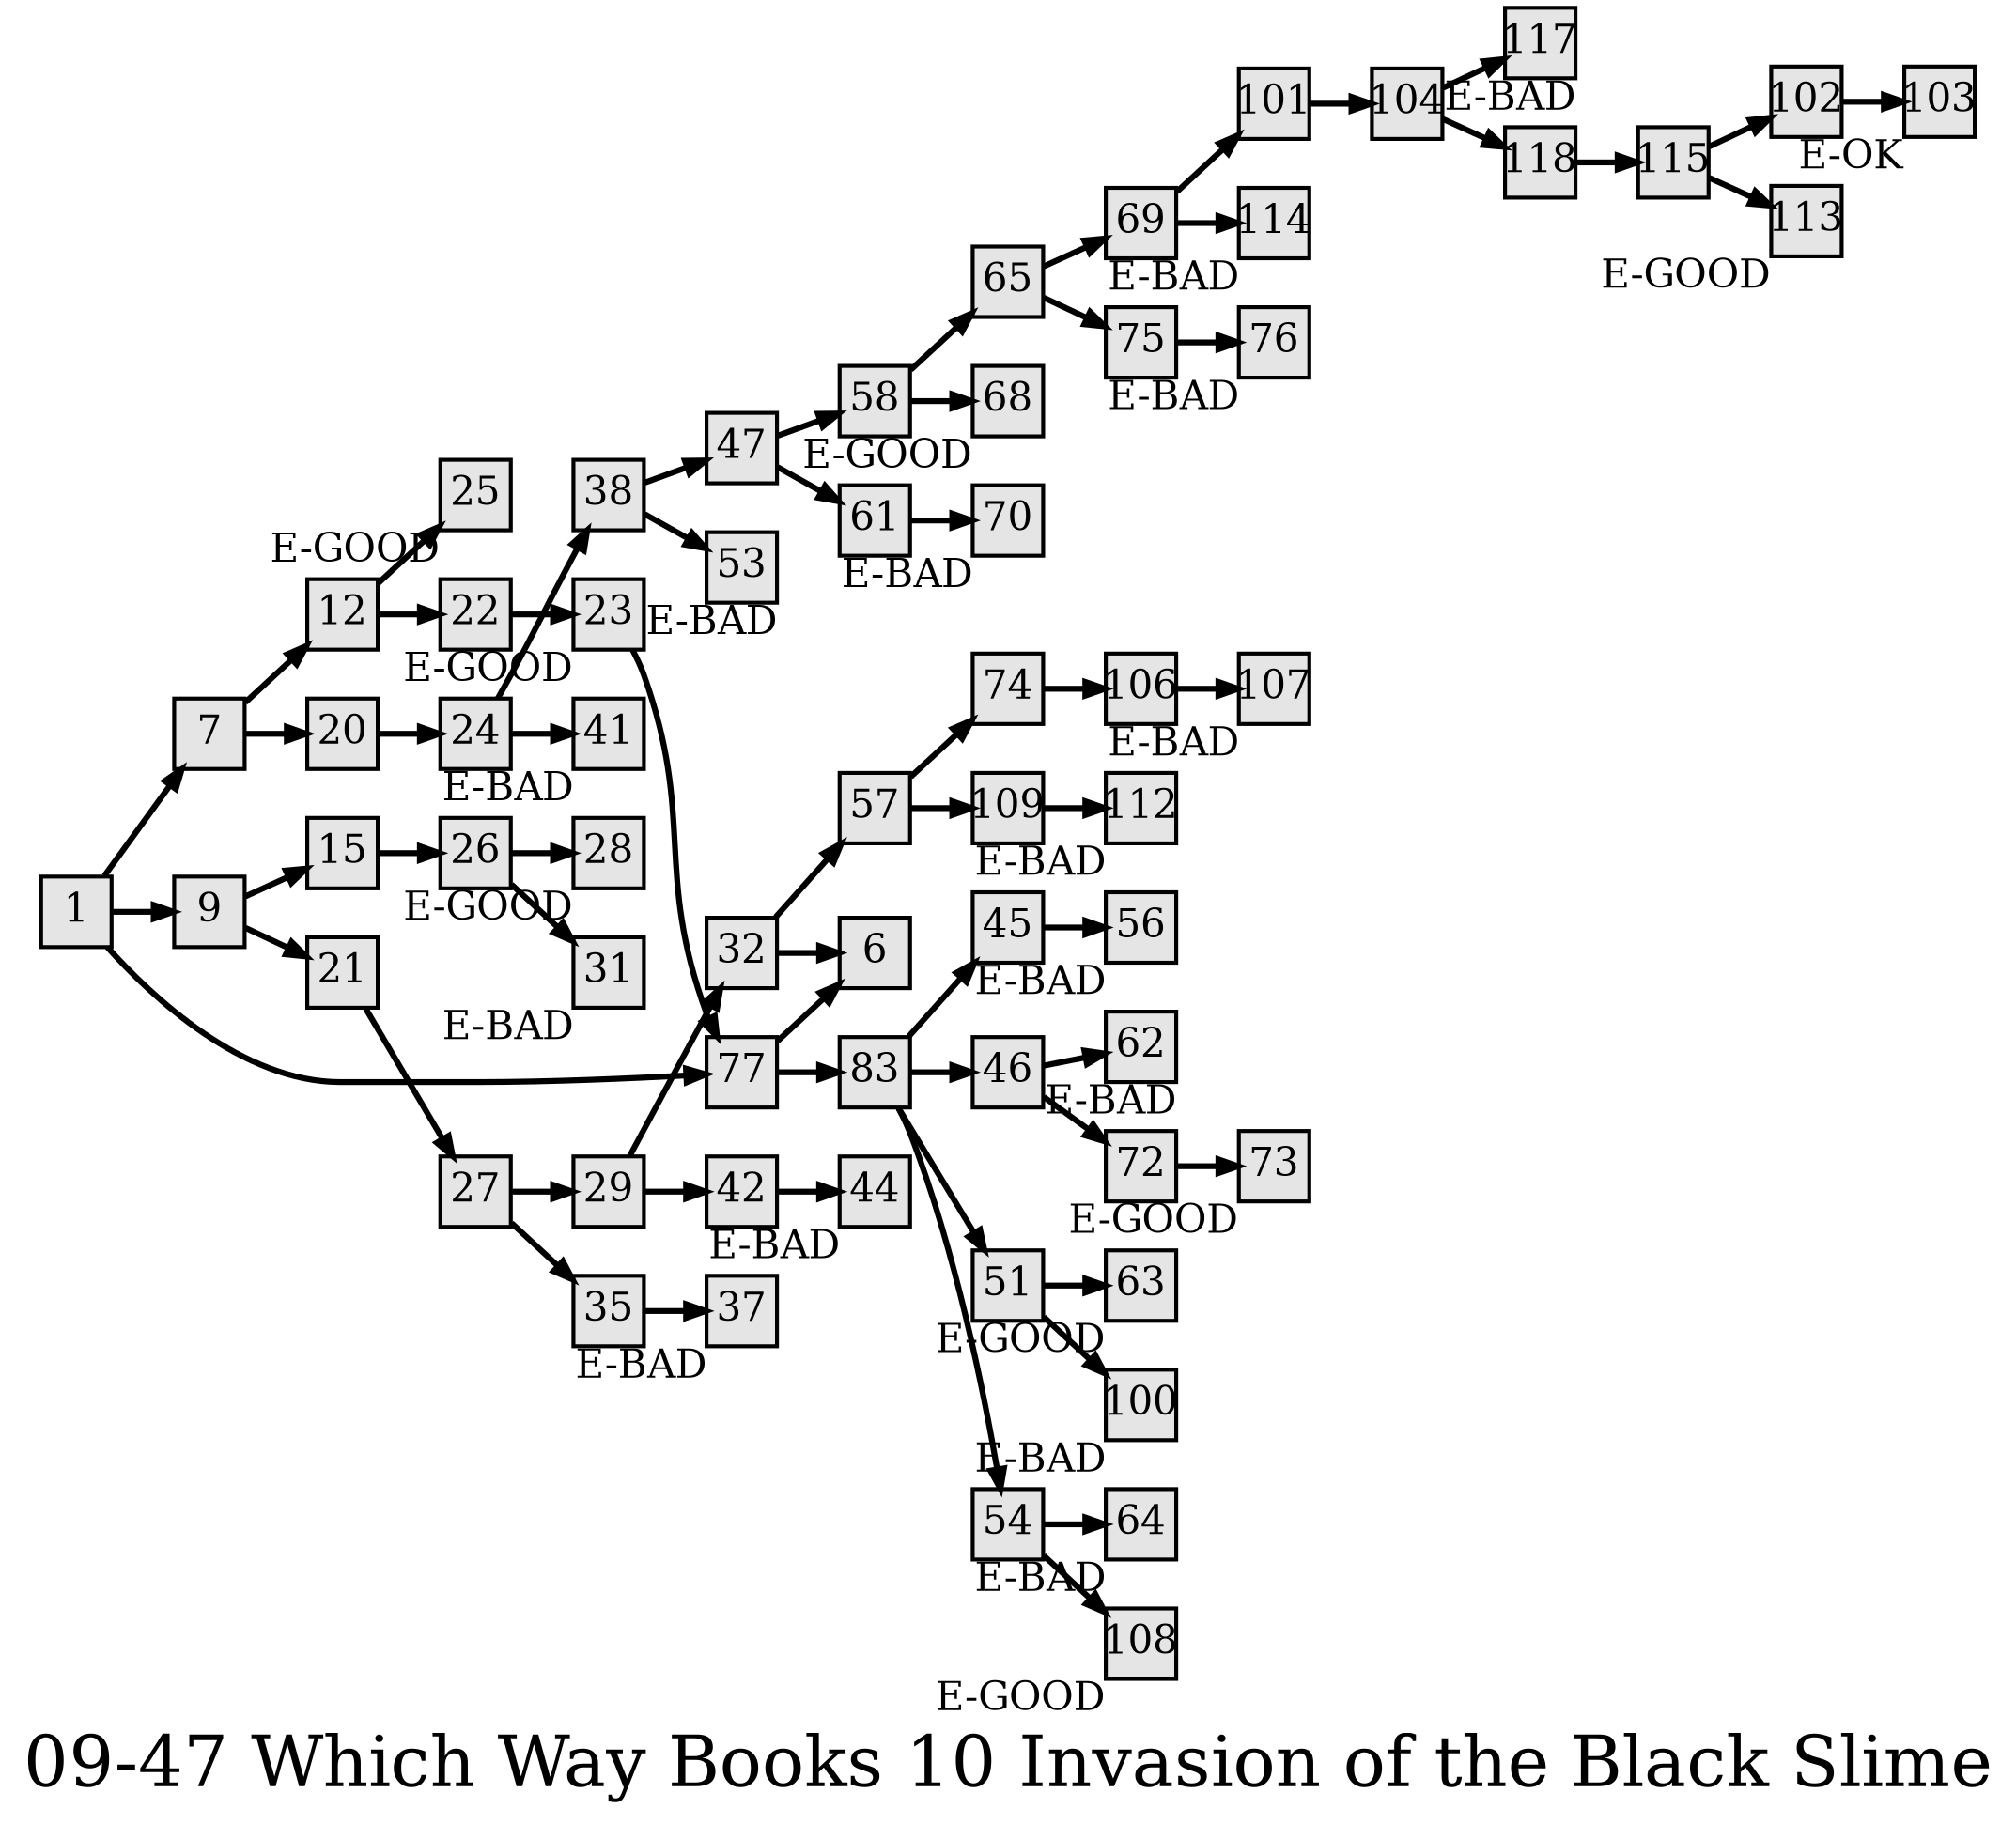 digraph g{
  graph [ label="09-47 Which Way Books 10 Invasion of the Black Slime" rankdir=LR, ordering=out, fontsize=36, nodesep="0.35", ranksep="0.45"];
  node  [shape=rect, penwidth=2, fontsize=20, style=filled, fillcolor=grey90, margin="0,0", labelfloat=true, regular=true, fixedsize=true];
  edge  [labelfloat=true, penwidth=3, fontsize=12];
  // ---;
  // group  : Katz;
  // id     :;
  // gbid   :;
  // series :;
  // title  :;
  // author :;
  // credit:;
  // - name : Juliet Way-Henthorne;
  // role : encoder;
  // date : 2017-09-01;
  // - name : Jeremy Douglass;
  // role : editor;
  // date : 2017-10-19;
  // render:;
  // - name   : small;
  // styles : gvStyles-small.txt;
  // engine : dot;
  // comment: >;
  
  // ---;
  
  // From | To | Label;
  
  1 -> 7;
  1 -> 9;
  1 -> 77;
  7 -> 12;
  7 -> 20;
  9 -> 15;
  9 -> 21;
  12 -> 22;
  12 -> 25;
  15 -> 26;
  20 -> 24;
  21 -> 27;
  22 -> 23;
  23	[ xlabel="E-GOOD" ];
  23 -> 77;
  24 -> 38;
  24 -> 41;
  25	[ xlabel="E-GOOD" ];
  26 -> 28;
  26 -> 31;
  27 -> 29;
  27 -> 35;
  28	[ xlabel="E-GOOD" ];
  29 -> 32;
  29 -> 42;
  31	[ xlabel="E-BAD" ];
  32 -> 57;
  32 -> 6;
  35 -> 37;
  37	[ xlabel="E-BAD" ];
  38 -> 47;
  38 -> 53;
  41	[ xlabel="E-BAD" ];
  42 -> 44;
  44	[ xlabel="E-BAD" ];
  45 -> 56;
  46 -> 62;
  46 -> 72;
  47 -> 58;
  47 -> 61;
  51 -> 63;
  51 -> 100;
  53	[ xlabel="E-BAD" ];
  54 -> 64;
  54 -> 108;
  56	[ xlabel="E-BAD" ];
  57 -> 74;
  57 -> 109;
  58 -> 65;
  58 -> 68;
  61 -> 70;
  62	[ xlabel="E-BAD" ];
  63	[ xlabel="E-GOOD" ];
  64	[ xlabel="E-BAD" ];
  65 -> 69;
  65 -> 75;
  68	[ xlabel="E-GOOD" ];
  69 -> 101;
  69 -> 114;
  70	[ xlabel="E-BAD" ];
  72 -> 73;
  73	[ xlabel="E-GOOD" ];
  74 -> 106;
  75 -> 76;
  76	[ xlabel="E-BAD" ];
  77 -> 6;
  77 -> 83;
  83 -> 45;
  83 -> 46;
  83 -> 51;
  83 -> 54;
  100	[ xlabel="E-BAD" ];
  101 -> 104;
  102 -> 103;
  103	[ xlabel="E-OK" ];
  104 -> 117;
  104 -> 118;
  106 -> 107;
  107	[ xlabel="E-BAD" ];
  108	[ xlabel="E-GOOD" ];
  109 -> 112;
  112	[ xlabel="E-BAD" ];
  113	[ xlabel="E-GOOD" ];
  114	[ xlabel="E-BAD" ];
  115 -> 102;
  115 -> 113;
  117	[ xlabel="E-BAD" ];
  118 -> 115;
}

